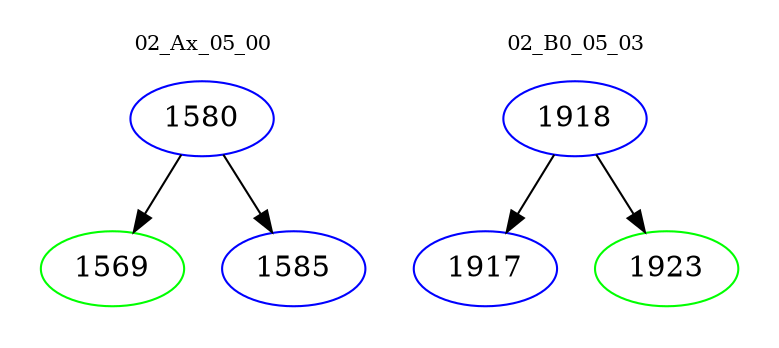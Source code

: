 digraph{
subgraph cluster_0 {
color = white
label = "02_Ax_05_00";
fontsize=10;
T0_1580 [label="1580", color="blue"]
T0_1580 -> T0_1569 [color="black"]
T0_1569 [label="1569", color="green"]
T0_1580 -> T0_1585 [color="black"]
T0_1585 [label="1585", color="blue"]
}
subgraph cluster_1 {
color = white
label = "02_B0_05_03";
fontsize=10;
T1_1918 [label="1918", color="blue"]
T1_1918 -> T1_1917 [color="black"]
T1_1917 [label="1917", color="blue"]
T1_1918 -> T1_1923 [color="black"]
T1_1923 [label="1923", color="green"]
}
}
